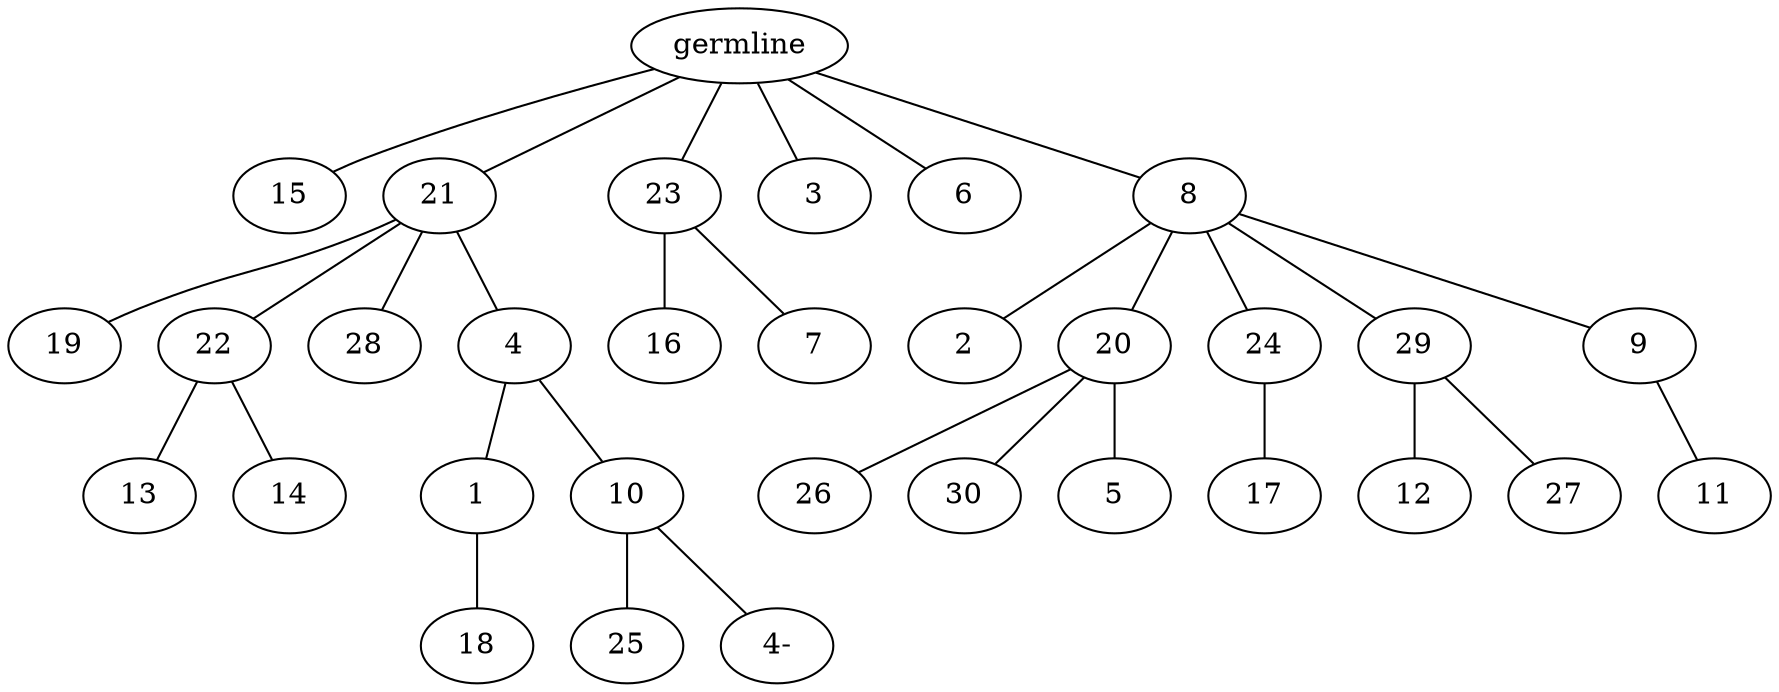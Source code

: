 graph tree {
    "140291101891456" [label="germline"];
    "140291101835808" [label="15"];
    "140291101836528" [label="21"];
    "140291101975792" [label="19"];
    "140291101975600" [label="22"];
    "140291101975072" [label="13"];
    "140291101974832" [label="14"];
    "140291101976080" [label="28"];
    "140291101976608" [label="4"];
    "140291101975936" [label="1"];
    "140291101974928" [label="18"];
    "140291101976176" [label="10"];
    "140291101976224" [label="25"];
    "140291101810640" [label="4-"];
    "140291101910832" [label="23"];
    "140291101977232" [label="16"];
    "140291101975312" [label="7"];
    "140291101910640" [label="3"];
    "140291101909680" [label="6"];
    "140291101977040" [label="8"];
    "140291101976512" [label="2"];
    "140291101975744" [label="20"];
    "140291101976800" [label="26"];
    "140291101975888" [label="30"];
    "140291101976944" [label="5"];
    "140291101977280" [label="24"];
    "140291101976848" [label="17"];
    "140291101977328" [label="29"];
    "140291101978096" [label="12"];
    "140291101977520" [label="27"];
    "140291101977712" [label="9"];
    "140291101977136" [label="11"];
    "140291101891456" -- "140291101835808";
    "140291101891456" -- "140291101836528";
    "140291101891456" -- "140291101910832";
    "140291101891456" -- "140291101910640";
    "140291101891456" -- "140291101909680";
    "140291101891456" -- "140291101977040";
    "140291101836528" -- "140291101975792";
    "140291101836528" -- "140291101975600";
    "140291101836528" -- "140291101976080";
    "140291101836528" -- "140291101976608";
    "140291101975600" -- "140291101975072";
    "140291101975600" -- "140291101974832";
    "140291101976608" -- "140291101975936";
    "140291101976608" -- "140291101976176";
    "140291101975936" -- "140291101974928";
    "140291101976176" -- "140291101976224";
    "140291101976176" -- "140291101810640";
    "140291101910832" -- "140291101977232";
    "140291101910832" -- "140291101975312";
    "140291101977040" -- "140291101976512";
    "140291101977040" -- "140291101975744";
    "140291101977040" -- "140291101977280";
    "140291101977040" -- "140291101977328";
    "140291101977040" -- "140291101977712";
    "140291101975744" -- "140291101976800";
    "140291101975744" -- "140291101975888";
    "140291101975744" -- "140291101976944";
    "140291101977280" -- "140291101976848";
    "140291101977328" -- "140291101978096";
    "140291101977328" -- "140291101977520";
    "140291101977712" -- "140291101977136";
}
